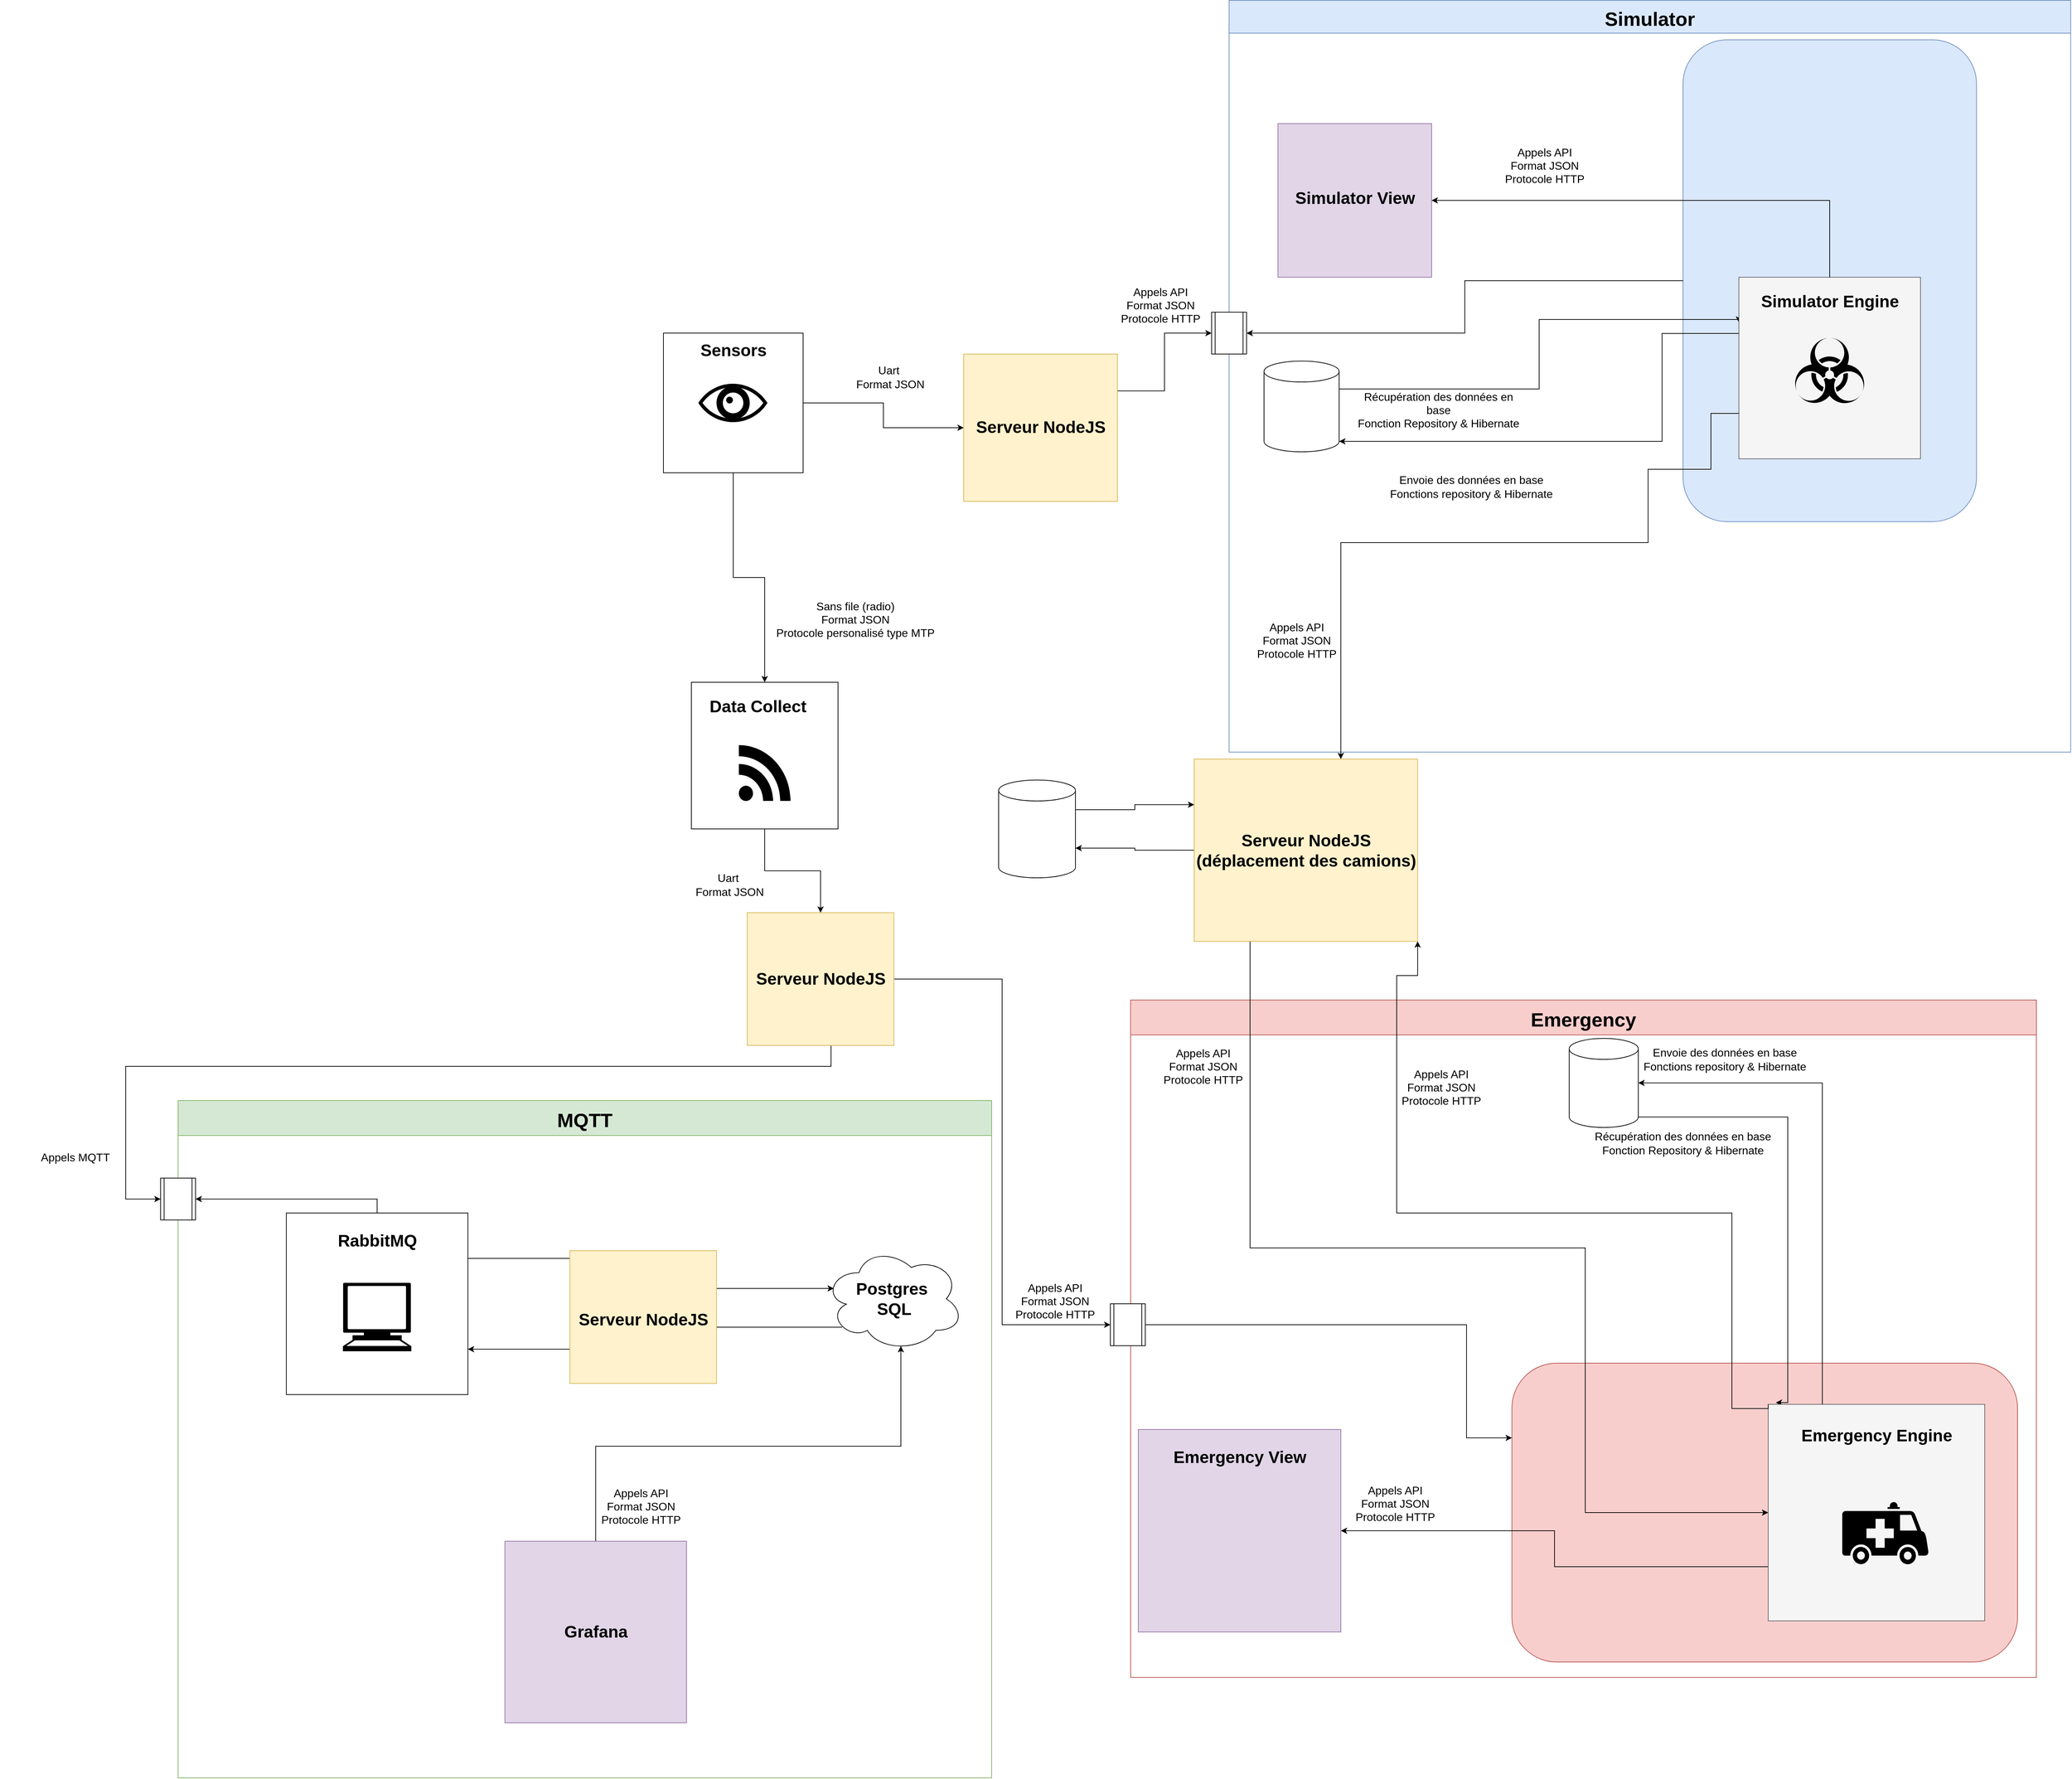 <mxfile version="13.11.0" type="github">
  <diagram id="p3vPmYisS7ZTwc7BDrno" name="Page-1">
    <mxGraphModel dx="4250" dy="2611" grid="1" gridSize="10" guides="1" tooltips="1" connect="1" arrows="1" fold="1" page="1" pageScale="1" pageWidth="827" pageHeight="1169" math="0" shadow="0" extFonts="Permanent Marker^https://fonts.googleapis.com/css?family=Permanent+Marker">
      <root>
        <mxCell id="0" />
        <mxCell id="1" parent="0" />
        <mxCell id="Op86OD81ZePwcXdHFRyQ-135" value="Emergency" style="swimlane;labelBackgroundColor=none;fillColor=#f8cecc;fontSize=28;strokeColor=#b85450;shadow=0;rounded=0;startSize=50;" parent="1" vertex="1">
          <mxGeometry x="199" y="1165" width="1297" height="970" as="geometry" />
        </mxCell>
        <mxCell id="ubGJzU_Vq-xTvHRX4WS8-17" value="" style="rounded=1;whiteSpace=wrap;html=1;fillColor=#f8cecc;strokeColor=#b85450;" parent="Op86OD81ZePwcXdHFRyQ-135" vertex="1">
          <mxGeometry x="546" y="520" width="724" height="428" as="geometry" />
        </mxCell>
        <mxCell id="Op86OD81ZePwcXdHFRyQ-130" value="Appels API&lt;br style=&quot;font-size: 16px;&quot;&gt;Format JSON&lt;br style=&quot;font-size: 16px;&quot;&gt;Protocole HTTP" style="text;html=1;strokeColor=none;fillColor=none;align=center;verticalAlign=middle;whiteSpace=wrap;rounded=0;fontSize=16;" parent="Op86OD81ZePwcXdHFRyQ-135" vertex="1">
          <mxGeometry x="271" y="711" width="216" height="20" as="geometry" />
        </mxCell>
        <mxCell id="Op86OD81ZePwcXdHFRyQ-114" value="Envoie des données en base&lt;br style=&quot;font-size: 16px;&quot;&gt;Fonctions repository &amp;amp; Hibernate" style="text;html=1;strokeColor=none;fillColor=none;align=center;verticalAlign=middle;whiteSpace=wrap;rounded=0;fontSize=16;" parent="Op86OD81ZePwcXdHFRyQ-135" vertex="1">
          <mxGeometry x="731" y="75" width="240" height="20" as="geometry" />
        </mxCell>
        <mxCell id="ubGJzU_Vq-xTvHRX4WS8-21" style="edgeStyle=orthogonalEdgeStyle;rounded=0;orthogonalLoop=1;jettySize=auto;html=1;exitX=1;exitY=0.5;exitDx=0;exitDy=0;entryX=0;entryY=0.25;entryDx=0;entryDy=0;" parent="Op86OD81ZePwcXdHFRyQ-135" source="Op86OD81ZePwcXdHFRyQ-78" target="ubGJzU_Vq-xTvHRX4WS8-17" edge="1">
          <mxGeometry relative="1" as="geometry">
            <Array as="points">
              <mxPoint x="481" y="465" />
              <mxPoint x="481" y="627" />
            </Array>
          </mxGeometry>
        </mxCell>
        <mxCell id="Op86OD81ZePwcXdHFRyQ-78" value="" style="shape=process;whiteSpace=wrap;html=1;backgroundOutline=1;rotation=0;" parent="Op86OD81ZePwcXdHFRyQ-135" vertex="1">
          <mxGeometry x="-29" y="435" width="50" height="60" as="geometry" />
        </mxCell>
        <mxCell id="Op86OD81ZePwcXdHFRyQ-7" value="" style="shape=cylinder3;whiteSpace=wrap;html=1;boundedLbl=1;backgroundOutline=1;size=15;" parent="Op86OD81ZePwcXdHFRyQ-135" vertex="1">
          <mxGeometry x="628" y="55" width="99" height="127.5" as="geometry" />
        </mxCell>
        <mxCell id="Op86OD81ZePwcXdHFRyQ-113" value="Récupération des données en base&lt;br style=&quot;font-size: 16px;&quot;&gt;Fonction Repository &amp;amp; Hibernate" style="text;html=1;strokeColor=none;fillColor=none;align=center;verticalAlign=middle;whiteSpace=wrap;rounded=0;fontSize=16;" parent="Op86OD81ZePwcXdHFRyQ-135" vertex="1">
          <mxGeometry x="661" y="195" width="260" height="20" as="geometry" />
        </mxCell>
        <mxCell id="8Nmhy1LpH2X3-tH0n8y3-13" value="Appels API&lt;br style=&quot;font-size: 16px&quot;&gt;Format JSON&lt;br&gt;Protocole HTTP" style="text;html=1;strokeColor=none;fillColor=none;align=center;verticalAlign=middle;whiteSpace=wrap;rounded=0;fontSize=16;" parent="Op86OD81ZePwcXdHFRyQ-135" vertex="1">
          <mxGeometry x="362" y="115" width="166" height="20" as="geometry" />
        </mxCell>
        <mxCell id="ubGJzU_Vq-xTvHRX4WS8-8" value="Appels API&lt;br style=&quot;font-size: 16px&quot;&gt;Format JSON&lt;br&gt;Protocole HTTP" style="text;html=1;strokeColor=none;fillColor=none;align=center;verticalAlign=middle;whiteSpace=wrap;rounded=0;fontSize=16;" parent="Op86OD81ZePwcXdHFRyQ-135" vertex="1">
          <mxGeometry x="21" y="85" width="166" height="20" as="geometry" />
        </mxCell>
        <mxCell id="Op86OD81ZePwcXdHFRyQ-11" value="" style="whiteSpace=wrap;html=1;aspect=fixed;fillColor=#e1d5e7;strokeColor=#9673a6;" parent="Op86OD81ZePwcXdHFRyQ-135" vertex="1">
          <mxGeometry x="11" y="615" width="290" height="290" as="geometry" />
        </mxCell>
        <mxCell id="Op86OD81ZePwcXdHFRyQ-52" value="Emergency View" style="text;strokeColor=none;fillColor=none;html=1;fontSize=24;fontStyle=1;verticalAlign=middle;align=center;" parent="Op86OD81ZePwcXdHFRyQ-135" vertex="1">
          <mxGeometry x="106" y="630" width="100" height="50" as="geometry" />
        </mxCell>
        <mxCell id="Op86OD81ZePwcXdHFRyQ-59" style="edgeStyle=orthogonalEdgeStyle;rounded=0;orthogonalLoop=1;jettySize=auto;html=1;exitX=0;exitY=0.75;exitDx=0;exitDy=0;" parent="Op86OD81ZePwcXdHFRyQ-135" source="Op86OD81ZePwcXdHFRyQ-8" target="Op86OD81ZePwcXdHFRyQ-11" edge="1">
          <mxGeometry relative="1" as="geometry">
            <mxPoint x="708" y="868" as="sourcePoint" />
          </mxGeometry>
        </mxCell>
        <mxCell id="Op86OD81ZePwcXdHFRyQ-72" style="edgeStyle=orthogonalEdgeStyle;rounded=0;orthogonalLoop=1;jettySize=auto;html=1;exitX=1;exitY=1;exitDx=0;exitDy=-15;exitPerimeter=0;entryX=0.035;entryY=-0.008;entryDx=0;entryDy=0;entryPerimeter=0;" parent="Op86OD81ZePwcXdHFRyQ-135" source="Op86OD81ZePwcXdHFRyQ-7" target="Op86OD81ZePwcXdHFRyQ-8" edge="1">
          <mxGeometry relative="1" as="geometry">
            <Array as="points">
              <mxPoint x="941" y="168" />
              <mxPoint x="941" y="577" />
            </Array>
          </mxGeometry>
        </mxCell>
        <mxCell id="ubGJzU_Vq-xTvHRX4WS8-20" value="" style="group" parent="Op86OD81ZePwcXdHFRyQ-135" vertex="1" connectable="0">
          <mxGeometry x="593" y="579" width="630" height="310" as="geometry" />
        </mxCell>
        <mxCell id="Op86OD81ZePwcXdHFRyQ-8" value="" style="whiteSpace=wrap;html=1;aspect=fixed;fillColor=#f5f5f5;strokeColor=#666666;fontColor=#333333;" parent="ubGJzU_Vq-xTvHRX4WS8-20" vertex="1">
          <mxGeometry x="320" width="310" height="310" as="geometry" />
        </mxCell>
        <mxCell id="Op86OD81ZePwcXdHFRyQ-28" value="" style="shape=mxgraph.signs.transportation.ambulance;html=1;pointerEvents=1;fillColor=#000000;strokeColor=none;verticalLabelPosition=bottom;verticalAlign=top;align=center;" parent="ubGJzU_Vq-xTvHRX4WS8-20" vertex="1">
          <mxGeometry x="426" y="140" width="124" height="89" as="geometry" />
        </mxCell>
        <mxCell id="Op86OD81ZePwcXdHFRyQ-23" value="Emergency Engine" style="text;strokeColor=none;fillColor=none;html=1;fontSize=24;fontStyle=1;verticalAlign=middle;align=center;" parent="ubGJzU_Vq-xTvHRX4WS8-20" vertex="1">
          <mxGeometry x="425" y="20" width="100" height="50" as="geometry" />
        </mxCell>
        <mxCell id="Op86OD81ZePwcXdHFRyQ-57" style="edgeStyle=orthogonalEdgeStyle;rounded=0;orthogonalLoop=1;jettySize=auto;html=1;exitX=0.25;exitY=0;exitDx=0;exitDy=0;entryX=1;entryY=0.5;entryDx=0;entryDy=0;entryPerimeter=0;" parent="Op86OD81ZePwcXdHFRyQ-135" source="Op86OD81ZePwcXdHFRyQ-8" target="Op86OD81ZePwcXdHFRyQ-7" edge="1">
          <mxGeometry relative="1" as="geometry" />
        </mxCell>
        <mxCell id="Op86OD81ZePwcXdHFRyQ-128" value="Simulator" style="swimlane;fontSize=28;startSize=47;labelBackgroundColor=none;strokeColor=#6c8ebf;fillColor=#dae8fc;" parent="1" vertex="1">
          <mxGeometry x="340" y="-266.5" width="1205.13" height="1076.5" as="geometry" />
        </mxCell>
        <mxCell id="ubGJzU_Vq-xTvHRX4WS8-23" value="" style="rounded=1;whiteSpace=wrap;html=1;rotation=-90;fillColor=#dae8fc;strokeColor=#6c8ebf;" parent="Op86OD81ZePwcXdHFRyQ-128" vertex="1">
          <mxGeometry x="515.13" y="191.37" width="690" height="420.25" as="geometry" />
        </mxCell>
        <mxCell id="Op86OD81ZePwcXdHFRyQ-110" value="Récupération des données en base&lt;br style=&quot;font-size: 16px;&quot;&gt;Fonction Repository &amp;amp; Hibernate" style="text;html=1;strokeColor=none;fillColor=none;align=center;verticalAlign=middle;whiteSpace=wrap;rounded=0;fontSize=16;" parent="Op86OD81ZePwcXdHFRyQ-128" vertex="1">
          <mxGeometry x="180" y="576.5" width="240" height="20" as="geometry" />
        </mxCell>
        <mxCell id="Op86OD81ZePwcXdHFRyQ-5" value="" style="shape=cylinder3;whiteSpace=wrap;html=1;boundedLbl=1;backgroundOutline=1;size=15;" parent="Op86OD81ZePwcXdHFRyQ-128" vertex="1">
          <mxGeometry x="50" y="516.5" width="107.59" height="130" as="geometry" />
        </mxCell>
        <mxCell id="Op86OD81ZePwcXdHFRyQ-126" value="Appels API&lt;br style=&quot;font-size: 16px&quot;&gt;Format JSON&lt;br&gt;Protocole HTTP" style="text;html=1;strokeColor=none;fillColor=none;align=center;verticalAlign=middle;whiteSpace=wrap;rounded=0;fontSize=16;" parent="Op86OD81ZePwcXdHFRyQ-128" vertex="1">
          <mxGeometry x="370" y="226.5" width="164" height="20" as="geometry" />
        </mxCell>
        <mxCell id="Op86OD81ZePwcXdHFRyQ-111" value="Envoie des données en base&lt;br style=&quot;font-size: 16px;&quot;&gt;Fonctions repository &amp;amp; Hibernate" style="text;html=1;strokeColor=none;fillColor=none;align=center;verticalAlign=middle;whiteSpace=wrap;rounded=0;fontSize=16;" parent="Op86OD81ZePwcXdHFRyQ-128" vertex="1">
          <mxGeometry x="220" y="686.5" width="254" height="20" as="geometry" />
        </mxCell>
        <mxCell id="8Nmhy1LpH2X3-tH0n8y3-11" value="Appels API&lt;br style=&quot;font-size: 16px&quot;&gt;Format JSON&lt;br&gt;Protocole HTTP" style="text;html=1;strokeColor=none;fillColor=none;align=center;verticalAlign=middle;whiteSpace=wrap;rounded=0;fontSize=16;" parent="Op86OD81ZePwcXdHFRyQ-128" vertex="1">
          <mxGeometry x="14" y="906.5" width="166" height="20" as="geometry" />
        </mxCell>
        <mxCell id="Op86OD81ZePwcXdHFRyQ-71" style="edgeStyle=orthogonalEdgeStyle;rounded=0;orthogonalLoop=1;jettySize=auto;html=1;exitX=1;exitY=0;exitDx=0;exitDy=40;exitPerimeter=0;entryX=0;entryY=0.25;entryDx=0;entryDy=0;" parent="Op86OD81ZePwcXdHFRyQ-128" source="Op86OD81ZePwcXdHFRyQ-5" target="ubGJzU_Vq-xTvHRX4WS8-28" edge="1">
          <mxGeometry relative="1" as="geometry">
            <Array as="points">
              <mxPoint x="444" y="557" />
              <mxPoint x="444" y="457" />
              <mxPoint x="730" y="457" />
            </Array>
          </mxGeometry>
        </mxCell>
        <mxCell id="Op86OD81ZePwcXdHFRyQ-63" style="edgeStyle=orthogonalEdgeStyle;rounded=0;orthogonalLoop=1;jettySize=auto;html=1;exitX=0;exitY=0.25;exitDx=0;exitDy=0;entryX=1;entryY=1;entryDx=0;entryDy=-15;entryPerimeter=0;" parent="Op86OD81ZePwcXdHFRyQ-128" source="Op86OD81ZePwcXdHFRyQ-6" target="Op86OD81ZePwcXdHFRyQ-5" edge="1">
          <mxGeometry relative="1" as="geometry">
            <Array as="points">
              <mxPoint x="730" y="477" />
              <mxPoint x="620" y="477" />
              <mxPoint x="620" y="632" />
            </Array>
          </mxGeometry>
        </mxCell>
        <mxCell id="ubGJzU_Vq-xTvHRX4WS8-22" value="" style="group" parent="Op86OD81ZePwcXdHFRyQ-128" vertex="1" connectable="0">
          <mxGeometry x="730" y="396.5" width="260" height="260" as="geometry" />
        </mxCell>
        <mxCell id="Op86OD81ZePwcXdHFRyQ-6" value="" style="whiteSpace=wrap;html=1;aspect=fixed;fillColor=#f5f5f5;strokeColor=#666666;fontColor=#333333;" parent="ubGJzU_Vq-xTvHRX4WS8-22" vertex="1">
          <mxGeometry width="260" height="260" as="geometry" />
        </mxCell>
        <mxCell id="Op86OD81ZePwcXdHFRyQ-32" value="" style="shape=mxgraph.signs.safety.biohazard;html=1;pointerEvents=1;fillColor=#000000;strokeColor=none;verticalLabelPosition=bottom;verticalAlign=top;align=center;" parent="ubGJzU_Vq-xTvHRX4WS8-22" vertex="1">
          <mxGeometry x="77" y="87" width="106" height="97" as="geometry" />
        </mxCell>
        <mxCell id="Op86OD81ZePwcXdHFRyQ-22" value="Simulator Engine" style="text;strokeColor=none;fillColor=none;html=1;fontSize=24;fontStyle=1;verticalAlign=middle;align=center;" parent="ubGJzU_Vq-xTvHRX4WS8-22" vertex="1">
          <mxGeometry x="80" y="10" width="100" height="50" as="geometry" />
        </mxCell>
        <mxCell id="ubGJzU_Vq-xTvHRX4WS8-27" value="" style="group" parent="ubGJzU_Vq-xTvHRX4WS8-22" vertex="1" connectable="0">
          <mxGeometry width="260" height="260" as="geometry" />
        </mxCell>
        <mxCell id="ubGJzU_Vq-xTvHRX4WS8-31" value="" style="group" parent="ubGJzU_Vq-xTvHRX4WS8-27" vertex="1" connectable="0">
          <mxGeometry width="260" height="260" as="geometry" />
        </mxCell>
        <mxCell id="ubGJzU_Vq-xTvHRX4WS8-28" value="" style="whiteSpace=wrap;html=1;aspect=fixed;fillColor=#f5f5f5;strokeColor=#666666;fontColor=#333333;" parent="ubGJzU_Vq-xTvHRX4WS8-31" vertex="1">
          <mxGeometry width="260" height="260" as="geometry" />
        </mxCell>
        <mxCell id="ubGJzU_Vq-xTvHRX4WS8-29" value="" style="shape=mxgraph.signs.safety.biohazard;html=1;pointerEvents=1;fillColor=#000000;strokeColor=none;verticalLabelPosition=bottom;verticalAlign=top;align=center;" parent="ubGJzU_Vq-xTvHRX4WS8-31" vertex="1">
          <mxGeometry x="77" y="87" width="106" height="97" as="geometry" />
        </mxCell>
        <mxCell id="ubGJzU_Vq-xTvHRX4WS8-30" value="Simulator Engine" style="text;strokeColor=none;fillColor=none;html=1;fontSize=24;fontStyle=1;verticalAlign=middle;align=center;" parent="ubGJzU_Vq-xTvHRX4WS8-31" vertex="1">
          <mxGeometry x="80" y="10" width="100" height="50" as="geometry" />
        </mxCell>
        <mxCell id="Op86OD81ZePwcXdHFRyQ-34" style="edgeStyle=orthogonalEdgeStyle;rounded=0;orthogonalLoop=1;jettySize=auto;html=1;exitX=0.5;exitY=1;exitDx=0;exitDy=0;" parent="1" source="Op86OD81ZePwcXdHFRyQ-1" target="Op86OD81ZePwcXdHFRyQ-2" edge="1">
          <mxGeometry relative="1" as="geometry" />
        </mxCell>
        <mxCell id="Op86OD81ZePwcXdHFRyQ-65" style="edgeStyle=orthogonalEdgeStyle;rounded=0;orthogonalLoop=1;jettySize=auto;html=1;exitX=1;exitY=0.5;exitDx=0;exitDy=0;entryX=0;entryY=0.5;entryDx=0;entryDy=0;" parent="1" source="Op86OD81ZePwcXdHFRyQ-1" target="Op86OD81ZePwcXdHFRyQ-95" edge="1">
          <mxGeometry relative="1" as="geometry">
            <mxPoint x="270" y="215" as="targetPoint" />
          </mxGeometry>
        </mxCell>
        <mxCell id="Op86OD81ZePwcXdHFRyQ-1" value="" style="whiteSpace=wrap;html=1;aspect=fixed;" parent="1" vertex="1">
          <mxGeometry x="-470" y="210" width="200" height="200" as="geometry" />
        </mxCell>
        <mxCell id="Op86OD81ZePwcXdHFRyQ-53" style="edgeStyle=orthogonalEdgeStyle;rounded=0;orthogonalLoop=1;jettySize=auto;html=1;exitX=1;exitY=0.5;exitDx=0;exitDy=0;entryX=0;entryY=0.5;entryDx=0;entryDy=0;" parent="1" source="Op86OD81ZePwcXdHFRyQ-91" target="Op86OD81ZePwcXdHFRyQ-78" edge="1">
          <mxGeometry relative="1" as="geometry" />
        </mxCell>
        <mxCell id="Op86OD81ZePwcXdHFRyQ-60" style="edgeStyle=orthogonalEdgeStyle;rounded=0;orthogonalLoop=1;jettySize=auto;html=1;exitX=0.5;exitY=1;exitDx=0;exitDy=0;entryX=0.5;entryY=0;entryDx=0;entryDy=0;" parent="1" source="Op86OD81ZePwcXdHFRyQ-2" target="Op86OD81ZePwcXdHFRyQ-91" edge="1">
          <mxGeometry relative="1" as="geometry">
            <mxPoint x="-350" y="1260" as="targetPoint" />
          </mxGeometry>
        </mxCell>
        <mxCell id="Op86OD81ZePwcXdHFRyQ-2" value="" style="whiteSpace=wrap;html=1;aspect=fixed;" parent="1" vertex="1">
          <mxGeometry x="-430" y="710" width="210" height="210" as="geometry" />
        </mxCell>
        <mxCell id="Op86OD81ZePwcXdHFRyQ-4" value="" style="whiteSpace=wrap;html=1;aspect=fixed;fillColor=#e1d5e7;strokeColor=#9673a6;" parent="1" vertex="1">
          <mxGeometry x="410" y="-90" width="220" height="220" as="geometry" />
        </mxCell>
        <mxCell id="Op86OD81ZePwcXdHFRyQ-81" style="edgeStyle=orthogonalEdgeStyle;rounded=0;orthogonalLoop=1;jettySize=auto;html=1;exitX=0.5;exitY=0;exitDx=0;exitDy=0;entryX=0;entryY=0.5;entryDx=0;entryDy=0;" parent="1" source="Op86OD81ZePwcXdHFRyQ-13" target="Op86OD81ZePwcXdHFRyQ-137" edge="1">
          <mxGeometry relative="1" as="geometry" />
        </mxCell>
        <mxCell id="Op86OD81ZePwcXdHFRyQ-17" value="Sensors" style="text;strokeColor=none;fillColor=none;html=1;fontSize=24;fontStyle=1;verticalAlign=middle;align=center;" parent="1" vertex="1">
          <mxGeometry x="-420" y="210" width="100" height="50" as="geometry" />
        </mxCell>
        <mxCell id="Op86OD81ZePwcXdHFRyQ-18" value="Data Collect" style="text;strokeColor=none;fillColor=none;html=1;fontSize=24;fontStyle=1;verticalAlign=middle;align=center;" parent="1" vertex="1">
          <mxGeometry x="-385" y="720" width="100" height="50" as="geometry" />
        </mxCell>
        <mxCell id="Op86OD81ZePwcXdHFRyQ-19" value="Simulator View" style="text;strokeColor=none;fillColor=none;html=1;fontSize=24;fontStyle=1;verticalAlign=middle;align=center;" parent="1" vertex="1">
          <mxGeometry x="470" y="-8.5" width="100" height="50" as="geometry" />
        </mxCell>
        <mxCell id="Op86OD81ZePwcXdHFRyQ-30" value="" style="shape=mxgraph.signs.healthcare.eye;html=1;pointerEvents=1;fillColor=#000000;strokeColor=none;verticalLabelPosition=bottom;verticalAlign=top;align=center;" parent="1" vertex="1">
          <mxGeometry x="-420" y="282.5" width="99" height="55" as="geometry" />
        </mxCell>
        <mxCell id="Op86OD81ZePwcXdHFRyQ-33" value="" style="shape=mxgraph.signs.tech.rss;html=1;pointerEvents=1;fillColor=#000000;strokeColor=none;verticalLabelPosition=bottom;verticalAlign=top;align=center;" parent="1" vertex="1">
          <mxGeometry x="-362" y="800" width="74" height="80" as="geometry" />
        </mxCell>
        <mxCell id="ubGJzU_Vq-xTvHRX4WS8-3" style="edgeStyle=orthogonalEdgeStyle;rounded=0;orthogonalLoop=1;jettySize=auto;html=1;exitX=0;exitY=0;exitDx=0;exitDy=0;entryX=1;entryY=1;entryDx=0;entryDy=0;" parent="1" source="Op86OD81ZePwcXdHFRyQ-8" target="8Nmhy1LpH2X3-tH0n8y3-7" edge="1">
          <mxGeometry relative="1" as="geometry">
            <Array as="points">
              <mxPoint x="1112" y="1750" />
              <mxPoint x="1060" y="1750" />
              <mxPoint x="1060" y="1470" />
              <mxPoint x="580" y="1470" />
              <mxPoint x="580" y="1130" />
              <mxPoint x="610" y="1130" />
            </Array>
          </mxGeometry>
        </mxCell>
        <mxCell id="Op86OD81ZePwcXdHFRyQ-68" style="edgeStyle=orthogonalEdgeStyle;rounded=0;orthogonalLoop=1;jettySize=auto;html=1;exitX=0.5;exitY=0;exitDx=0;exitDy=0;" parent="1" source="ubGJzU_Vq-xTvHRX4WS8-28" target="Op86OD81ZePwcXdHFRyQ-4" edge="1">
          <mxGeometry relative="1" as="geometry">
            <mxPoint x="1100" y="-30" as="sourcePoint" />
          </mxGeometry>
        </mxCell>
        <mxCell id="Op86OD81ZePwcXdHFRyQ-64" style="edgeStyle=orthogonalEdgeStyle;rounded=0;orthogonalLoop=1;jettySize=auto;html=1;exitX=0;exitY=0;exitDx=0;exitDy=0;" parent="1" source="Op86OD81ZePwcXdHFRyQ-76" edge="1">
          <mxGeometry relative="1" as="geometry">
            <mxPoint x="340" y="210" as="targetPoint" />
            <Array as="points" />
          </mxGeometry>
        </mxCell>
        <mxCell id="8Nmhy1LpH2X3-tH0n8y3-10" style="edgeStyle=orthogonalEdgeStyle;rounded=0;orthogonalLoop=1;jettySize=auto;html=1;exitX=0;exitY=0.75;exitDx=0;exitDy=0;" parent="1" source="Op86OD81ZePwcXdHFRyQ-6" target="8Nmhy1LpH2X3-tH0n8y3-7" edge="1">
          <mxGeometry relative="1" as="geometry">
            <Array as="points">
              <mxPoint x="1030" y="325" />
              <mxPoint x="1030" y="405" />
              <mxPoint x="940" y="405" />
              <mxPoint x="940" y="510" />
              <mxPoint x="500" y="510" />
            </Array>
          </mxGeometry>
        </mxCell>
        <mxCell id="Op86OD81ZePwcXdHFRyQ-76" value="" style="shape=process;whiteSpace=wrap;html=1;backgroundOutline=1;rotation=0;" parent="1" vertex="1">
          <mxGeometry x="315" y="180" width="50" height="60" as="geometry" />
        </mxCell>
        <mxCell id="Op86OD81ZePwcXdHFRyQ-84" style="edgeStyle=orthogonalEdgeStyle;rounded=0;orthogonalLoop=1;jettySize=auto;html=1;exitX=0.5;exitY=0;exitDx=0;exitDy=0;entryX=0.55;entryY=0.95;entryDx=0;entryDy=0;entryPerimeter=0;" parent="1" source="Op86OD81ZePwcXdHFRyQ-80" target="Op86OD81ZePwcXdHFRyQ-14" edge="1">
          <mxGeometry relative="1" as="geometry" />
        </mxCell>
        <mxCell id="Op86OD81ZePwcXdHFRyQ-80" value="" style="whiteSpace=wrap;html=1;aspect=fixed;fillColor=#e1d5e7;strokeColor=#9673a6;" parent="1" vertex="1">
          <mxGeometry x="-697" y="1940" width="260" height="260" as="geometry" />
        </mxCell>
        <mxCell id="Op86OD81ZePwcXdHFRyQ-86" value="Grafana" style="text;strokeColor=none;fillColor=none;html=1;fontSize=24;fontStyle=1;verticalAlign=middle;align=center;" parent="1" vertex="1">
          <mxGeometry x="-617.0" y="2045" width="100" height="50" as="geometry" />
        </mxCell>
        <mxCell id="Op86OD81ZePwcXdHFRyQ-94" style="edgeStyle=orthogonalEdgeStyle;rounded=0;orthogonalLoop=1;jettySize=auto;html=1;exitX=0.5;exitY=1;exitDx=0;exitDy=0;entryX=1;entryY=0.5;entryDx=0;entryDy=0;" parent="1" source="Op86OD81ZePwcXdHFRyQ-91" target="Op86OD81ZePwcXdHFRyQ-137" edge="1">
          <mxGeometry relative="1" as="geometry">
            <mxPoint x="-1290" y="1540" as="targetPoint" />
            <Array as="points">
              <mxPoint x="-230" y="1260" />
              <mxPoint x="-1240" y="1260" />
              <mxPoint x="-1240" y="1450" />
            </Array>
          </mxGeometry>
        </mxCell>
        <mxCell id="Op86OD81ZePwcXdHFRyQ-91" value="" style="rounded=0;whiteSpace=wrap;html=1;fillColor=#fff2cc;strokeColor=#d6b656;" parent="1" vertex="1">
          <mxGeometry x="-350" y="1040" width="210" height="190" as="geometry" />
        </mxCell>
        <mxCell id="Op86OD81ZePwcXdHFRyQ-93" value="Serveur NodeJS" style="text;strokeColor=none;fillColor=none;html=1;fontSize=24;fontStyle=1;verticalAlign=middle;align=center;" parent="1" vertex="1">
          <mxGeometry x="-295" y="1110" width="100" height="50" as="geometry" />
        </mxCell>
        <mxCell id="Op86OD81ZePwcXdHFRyQ-97" style="edgeStyle=orthogonalEdgeStyle;rounded=0;orthogonalLoop=1;jettySize=auto;html=1;exitX=1;exitY=0.25;exitDx=0;exitDy=0;entryX=0;entryY=0.5;entryDx=0;entryDy=0;" parent="1" source="Op86OD81ZePwcXdHFRyQ-95" target="Op86OD81ZePwcXdHFRyQ-76" edge="1">
          <mxGeometry relative="1" as="geometry" />
        </mxCell>
        <mxCell id="Op86OD81ZePwcXdHFRyQ-95" value="" style="rounded=0;whiteSpace=wrap;html=1;fillColor=#fff2cc;strokeColor=#d6b656;" parent="1" vertex="1">
          <mxGeometry x="-40" y="240" width="220" height="211" as="geometry" />
        </mxCell>
        <mxCell id="Op86OD81ZePwcXdHFRyQ-96" value="Serveur NodeJS" style="text;strokeColor=none;fillColor=none;html=1;fontSize=24;fontStyle=1;verticalAlign=middle;align=center;" parent="1" vertex="1">
          <mxGeometry x="20" y="320" width="100" height="50" as="geometry" />
        </mxCell>
        <mxCell id="Op86OD81ZePwcXdHFRyQ-99" value="Uart&amp;nbsp;&lt;br style=&quot;font-size: 16px&quot;&gt;Format JSON" style="text;html=1;strokeColor=none;fillColor=none;align=center;verticalAlign=middle;whiteSpace=wrap;rounded=0;fontSize=16;" parent="1" vertex="1">
          <mxGeometry x="-450" y="990" width="150" height="20" as="geometry" />
        </mxCell>
        <mxCell id="Op86OD81ZePwcXdHFRyQ-100" value="&lt;font style=&quot;font-size: 16px&quot;&gt;Sans file (radio)&lt;br&gt;Format JSON&lt;br&gt;Protocole personalisé type MTP&lt;/font&gt;" style="text;html=1;strokeColor=none;fillColor=none;align=center;verticalAlign=middle;whiteSpace=wrap;rounded=0;" parent="1" vertex="1">
          <mxGeometry x="-320" y="610" width="250" height="20" as="geometry" />
        </mxCell>
        <mxCell id="Op86OD81ZePwcXdHFRyQ-108" value="Appels API&lt;br style=&quot;font-size: 16px&quot;&gt;Format JSON&lt;br&gt;Protocole HTTP" style="text;html=1;strokeColor=none;fillColor=none;align=center;verticalAlign=middle;whiteSpace=wrap;rounded=0;fontSize=16;" parent="1" vertex="1">
          <mxGeometry x="160" y="160" width="164" height="20" as="geometry" />
        </mxCell>
        <mxCell id="Op86OD81ZePwcXdHFRyQ-123" value="Uart&amp;nbsp;&lt;br style=&quot;font-size: 16px&quot;&gt;Format JSON" style="text;html=1;strokeColor=none;fillColor=none;align=center;verticalAlign=middle;whiteSpace=wrap;rounded=0;fontSize=16;" parent="1" vertex="1">
          <mxGeometry x="-220" y="262.5" width="150" height="20" as="geometry" />
        </mxCell>
        <mxCell id="Op86OD81ZePwcXdHFRyQ-131" value="Appels API&lt;br style=&quot;font-size: 16px&quot;&gt;Format JSON&lt;br&gt;Protocole HTTP" style="text;html=1;strokeColor=none;fillColor=none;align=center;verticalAlign=middle;whiteSpace=wrap;rounded=0;fontSize=16;" parent="1" vertex="1">
          <mxGeometry x="-17" y="1586" width="216" height="20" as="geometry" />
        </mxCell>
        <mxCell id="Op86OD81ZePwcXdHFRyQ-136" value="MQTT" style="swimlane;labelBackgroundColor=none;fillColor=#d5e8d4;fontSize=28;strokeColor=#82b366;shadow=0;rounded=0;startSize=50;" parent="1" vertex="1">
          <mxGeometry x="-1165" y="1309" width="1165" height="970" as="geometry" />
        </mxCell>
        <mxCell id="Op86OD81ZePwcXdHFRyQ-138" value="Appels API&lt;br style=&quot;font-size: 16px&quot;&gt;Format JSON&lt;br&gt;Protocole HTTP" style="text;html=1;strokeColor=none;fillColor=none;align=center;verticalAlign=middle;whiteSpace=wrap;rounded=0;fontSize=16;" parent="Op86OD81ZePwcXdHFRyQ-136" vertex="1">
          <mxGeometry x="555" y="571" width="216" height="20" as="geometry" />
        </mxCell>
        <mxCell id="Op86OD81ZePwcXdHFRyQ-13" value="" style="whiteSpace=wrap;html=1;aspect=fixed;" parent="Op86OD81ZePwcXdHFRyQ-136" vertex="1">
          <mxGeometry x="155" y="161" width="260" height="260" as="geometry" />
        </mxCell>
        <mxCell id="Op86OD81ZePwcXdHFRyQ-89" value="" style="shape=mxgraph.signs.tech.computer;html=1;pointerEvents=1;fillColor=#000000;strokeColor=none;verticalLabelPosition=bottom;verticalAlign=top;align=center;" parent="Op86OD81ZePwcXdHFRyQ-136" vertex="1">
          <mxGeometry x="236" y="261" width="98" height="98" as="geometry" />
        </mxCell>
        <mxCell id="Op86OD81ZePwcXdHFRyQ-85" value="RabbitMQ" style="text;strokeColor=none;fillColor=none;html=1;fontSize=24;fontStyle=1;verticalAlign=middle;align=center;" parent="Op86OD81ZePwcXdHFRyQ-136" vertex="1">
          <mxGeometry x="222.5" y="171" width="125" height="60" as="geometry" />
        </mxCell>
        <mxCell id="Op86OD81ZePwcXdHFRyQ-14" value="" style="ellipse;shape=cloud;whiteSpace=wrap;html=1;" parent="Op86OD81ZePwcXdHFRyQ-136" vertex="1">
          <mxGeometry x="925" y="209" width="200" height="150" as="geometry" />
        </mxCell>
        <mxCell id="Op86OD81ZePwcXdHFRyQ-120" style="edgeStyle=orthogonalEdgeStyle;rounded=0;orthogonalLoop=1;jettySize=auto;html=1;exitX=0.13;exitY=0.77;exitDx=0;exitDy=0;exitPerimeter=0;entryX=1;entryY=0.75;entryDx=0;entryDy=0;" parent="Op86OD81ZePwcXdHFRyQ-136" source="Op86OD81ZePwcXdHFRyQ-14" target="Op86OD81ZePwcXdHFRyQ-13" edge="1">
          <mxGeometry relative="1" as="geometry" />
        </mxCell>
        <mxCell id="Op86OD81ZePwcXdHFRyQ-83" style="edgeStyle=orthogonalEdgeStyle;rounded=0;orthogonalLoop=1;jettySize=auto;html=1;exitX=1;exitY=0.25;exitDx=0;exitDy=0;entryX=0.07;entryY=0.4;entryDx=0;entryDy=0;entryPerimeter=0;" parent="Op86OD81ZePwcXdHFRyQ-136" source="Op86OD81ZePwcXdHFRyQ-13" target="Op86OD81ZePwcXdHFRyQ-14" edge="1">
          <mxGeometry relative="1" as="geometry" />
        </mxCell>
        <mxCell id="Op86OD81ZePwcXdHFRyQ-87" value="Postgres&amp;nbsp;&lt;br&gt;SQL" style="text;strokeColor=none;fillColor=none;html=1;fontSize=24;fontStyle=1;verticalAlign=middle;align=center;" parent="Op86OD81ZePwcXdHFRyQ-136" vertex="1">
          <mxGeometry x="975.0" y="259" width="100" height="50" as="geometry" />
        </mxCell>
        <mxCell id="N95FfbGGNaGQpwqbqOaq-1" value="" style="rounded=0;whiteSpace=wrap;html=1;fillColor=#fff2cc;strokeColor=#d6b656;" parent="Op86OD81ZePwcXdHFRyQ-136" vertex="1">
          <mxGeometry x="561" y="215" width="210" height="190" as="geometry" />
        </mxCell>
        <mxCell id="N95FfbGGNaGQpwqbqOaq-2" value="Serveur NodeJS" style="text;strokeColor=none;fillColor=none;html=1;fontSize=24;fontStyle=1;verticalAlign=middle;align=center;" parent="Op86OD81ZePwcXdHFRyQ-136" vertex="1">
          <mxGeometry x="616" y="289" width="100" height="50" as="geometry" />
        </mxCell>
        <mxCell id="Op86OD81ZePwcXdHFRyQ-137" value="" style="shape=process;whiteSpace=wrap;html=1;backgroundOutline=1;rotation=-180;" parent="1" vertex="1">
          <mxGeometry x="-1190" y="1420" width="50" height="60" as="geometry" />
        </mxCell>
        <mxCell id="Op86OD81ZePwcXdHFRyQ-134" value="Appels MQTT" style="text;html=1;strokeColor=none;fillColor=none;align=center;verticalAlign=middle;whiteSpace=wrap;rounded=0;fontSize=16;" parent="1" vertex="1">
          <mxGeometry x="-1420" y="1380" width="216" height="20" as="geometry" />
        </mxCell>
        <mxCell id="ubGJzU_Vq-xTvHRX4WS8-9" style="edgeStyle=orthogonalEdgeStyle;rounded=0;orthogonalLoop=1;jettySize=auto;html=1;exitX=0.25;exitY=1;exitDx=0;exitDy=0;entryX=0;entryY=0.5;entryDx=0;entryDy=0;" parent="1" source="8Nmhy1LpH2X3-tH0n8y3-7" target="Op86OD81ZePwcXdHFRyQ-8" edge="1">
          <mxGeometry relative="1" as="geometry">
            <mxPoint x="849.5" y="1803" as="targetPoint" />
            <Array as="points">
              <mxPoint x="370" y="1520" />
              <mxPoint x="850" y="1520" />
              <mxPoint x="850" y="1899" />
            </Array>
          </mxGeometry>
        </mxCell>
        <mxCell id="ubGJzU_Vq-xTvHRX4WS8-35" style="edgeStyle=orthogonalEdgeStyle;rounded=0;orthogonalLoop=1;jettySize=auto;html=1;exitX=0;exitY=0.5;exitDx=0;exitDy=0;entryX=1;entryY=0;entryDx=0;entryDy=97.5;entryPerimeter=0;" parent="1" source="8Nmhy1LpH2X3-tH0n8y3-7" target="ubGJzU_Vq-xTvHRX4WS8-33" edge="1">
          <mxGeometry relative="1" as="geometry" />
        </mxCell>
        <mxCell id="8Nmhy1LpH2X3-tH0n8y3-7" value="" style="rounded=0;whiteSpace=wrap;html=1;fillColor=#fff2cc;strokeColor=#d6b656;" parent="1" vertex="1">
          <mxGeometry x="290" y="820" width="320" height="261" as="geometry" />
        </mxCell>
        <mxCell id="8Nmhy1LpH2X3-tH0n8y3-8" value="Serveur NodeJS &lt;br&gt;(déplacement des camions)" style="text;strokeColor=none;fillColor=none;html=1;fontSize=24;fontStyle=1;verticalAlign=middle;align=center;" parent="1" vertex="1">
          <mxGeometry x="400" y="925.5" width="100" height="50" as="geometry" />
        </mxCell>
        <mxCell id="ubGJzU_Vq-xTvHRX4WS8-32" style="edgeStyle=orthogonalEdgeStyle;rounded=0;orthogonalLoop=1;jettySize=auto;html=1;exitX=0.5;exitY=0;exitDx=0;exitDy=0;entryX=1;entryY=0.5;entryDx=0;entryDy=0;" parent="1" source="ubGJzU_Vq-xTvHRX4WS8-23" target="Op86OD81ZePwcXdHFRyQ-76" edge="1">
          <mxGeometry relative="1" as="geometry" />
        </mxCell>
        <mxCell id="ubGJzU_Vq-xTvHRX4WS8-34" style="edgeStyle=orthogonalEdgeStyle;rounded=0;orthogonalLoop=1;jettySize=auto;html=1;exitX=1;exitY=0;exitDx=0;exitDy=42.5;exitPerimeter=0;entryX=0;entryY=0.25;entryDx=0;entryDy=0;" parent="1" source="ubGJzU_Vq-xTvHRX4WS8-33" target="8Nmhy1LpH2X3-tH0n8y3-7" edge="1">
          <mxGeometry relative="1" as="geometry" />
        </mxCell>
        <mxCell id="ubGJzU_Vq-xTvHRX4WS8-33" value="" style="shape=cylinder3;whiteSpace=wrap;html=1;boundedLbl=1;backgroundOutline=1;size=15;" parent="1" vertex="1">
          <mxGeometry x="10" y="850" width="110" height="140" as="geometry" />
        </mxCell>
      </root>
    </mxGraphModel>
  </diagram>
</mxfile>
